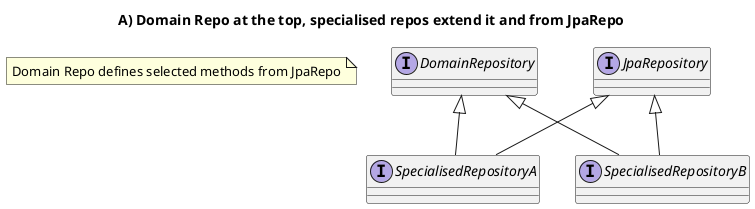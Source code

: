 @startuml

title A) Domain Repo at the top, specialised repos extend it and from JpaRepo

note as noteA
    Domain Repo defines selected methods from JpaRepo
end note

interface DomainRepository
interface SpecialisedRepositoryA
interface SpecialisedRepositoryB
interface JpaRepository


DomainRepository <|-- SpecialisedRepositoryA
DomainRepository <|-- SpecialisedRepositoryB

JpaRepository <|-- SpecialisedRepositoryA
JpaRepository <|-- SpecialisedRepositoryB

@enduml


@startuml

title B) Domain Repo inherits from JpaRepo, specialised repos extend Domain Repo

interface DomainRepository
interface SpecialisedRepositoryA
interface SpecialisedRepositoryB
interface JpaRepository


JpaRepository <|-- DomainRepository

DomainRepository <|-- SpecialisedRepositoryA
DomainRepository <|-- SpecialisedRepositoryB

@enduml


@startuml

title C) No Domain Repo, specialised repos extend JpaRepo

interface SpecialisedRepositoryA
interface SpecialisedRepositoryB
interface JpaRepository


JpaRepository <|-- SpecialisedRepositoryA
JpaRepository <|-- SpecialisedRepositoryB

@enduml